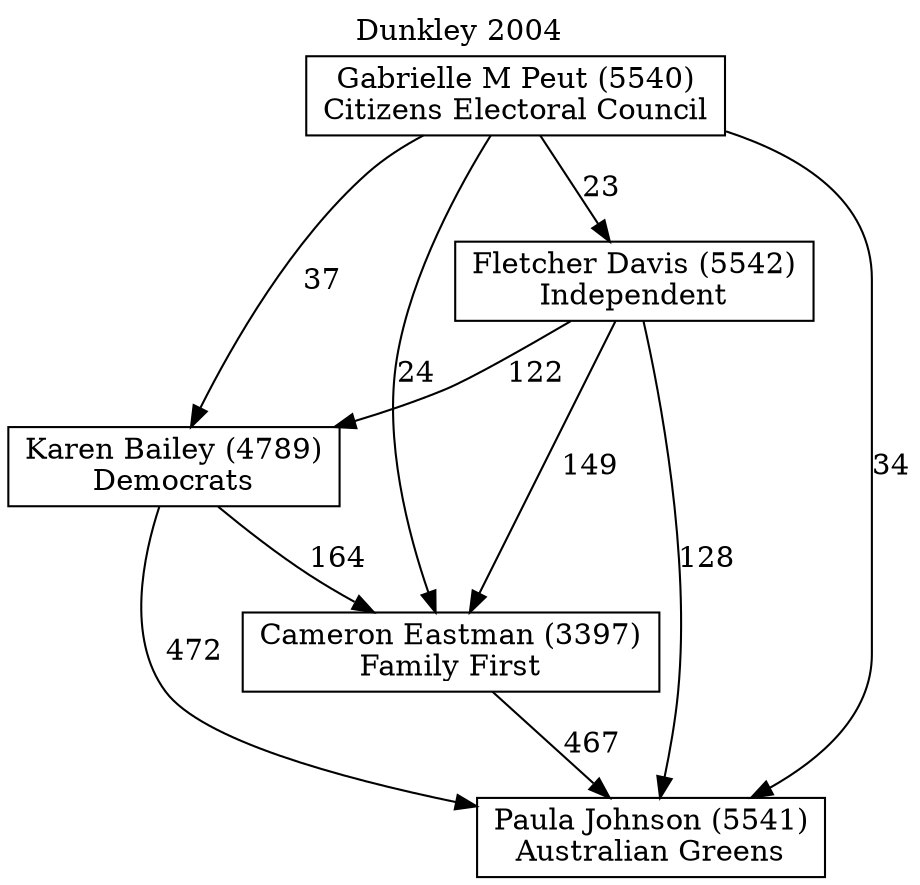 // House preference flow
digraph "Paula Johnson (5541)_Dunkley_2004" {
	graph [label="Dunkley 2004" labelloc=t mclimit=10]
	node [shape=box]
	"Cameron Eastman (3397)" [label="Cameron Eastman (3397)
Family First"]
	"Fletcher Davis (5542)" [label="Fletcher Davis (5542)
Independent"]
	"Gabrielle M Peut (5540)" [label="Gabrielle M Peut (5540)
Citizens Electoral Council"]
	"Karen Bailey (4789)" [label="Karen Bailey (4789)
Democrats"]
	"Paula Johnson (5541)" [label="Paula Johnson (5541)
Australian Greens"]
	"Cameron Eastman (3397)" -> "Paula Johnson (5541)" [label=467]
	"Fletcher Davis (5542)" -> "Cameron Eastman (3397)" [label=149]
	"Fletcher Davis (5542)" -> "Karen Bailey (4789)" [label=122]
	"Fletcher Davis (5542)" -> "Paula Johnson (5541)" [label=128]
	"Gabrielle M Peut (5540)" -> "Cameron Eastman (3397)" [label=24]
	"Gabrielle M Peut (5540)" -> "Fletcher Davis (5542)" [label=23]
	"Gabrielle M Peut (5540)" -> "Karen Bailey (4789)" [label=37]
	"Gabrielle M Peut (5540)" -> "Paula Johnson (5541)" [label=34]
	"Karen Bailey (4789)" -> "Cameron Eastman (3397)" [label=164]
	"Karen Bailey (4789)" -> "Paula Johnson (5541)" [label=472]
}
